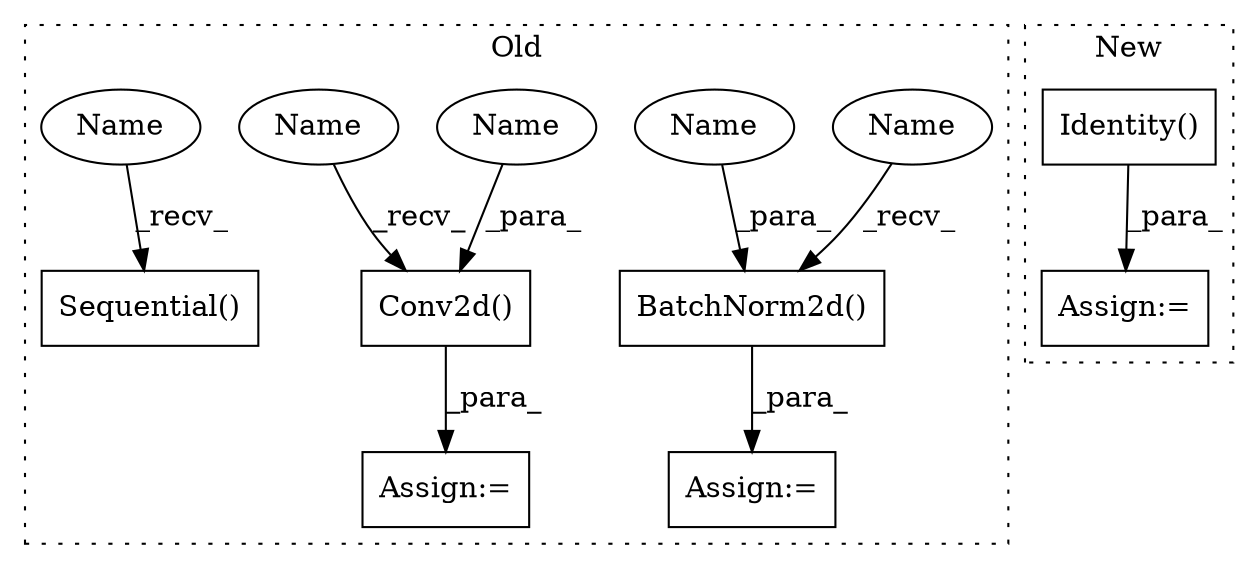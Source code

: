digraph G {
subgraph cluster0 {
1 [label="BatchNorm2d()" a="75" s="1729,1756" l="15,1" shape="box"];
3 [label="Conv2d()" a="75" s="2444,2502" l="27,12" shape="box"];
5 [label="Sequential()" a="75" s="2268,2373" l="31,14" shape="box"];
6 [label="Assign:=" a="68" s="2441" l="3" shape="box"];
7 [label="Assign:=" a="68" s="1726" l="3" shape="box"];
8 [label="Name" a="87" s="1744" l="12" shape="ellipse"];
9 [label="Name" a="87" s="2484" l="12" shape="ellipse"];
10 [label="Name" a="87" s="1729" l="2" shape="ellipse"];
11 [label="Name" a="87" s="2444" l="2" shape="ellipse"];
12 [label="Name" a="87" s="2268" l="2" shape="ellipse"];
label = "Old";
style="dotted";
}
subgraph cluster1 {
2 [label="Identity()" a="75" s="2802" l="13" shape="box"];
4 [label="Assign:=" a="68" s="2687" l="3" shape="box"];
label = "New";
style="dotted";
}
1 -> 7 [label="_para_"];
2 -> 4 [label="_para_"];
3 -> 6 [label="_para_"];
8 -> 1 [label="_para_"];
9 -> 3 [label="_para_"];
10 -> 1 [label="_recv_"];
11 -> 3 [label="_recv_"];
12 -> 5 [label="_recv_"];
}